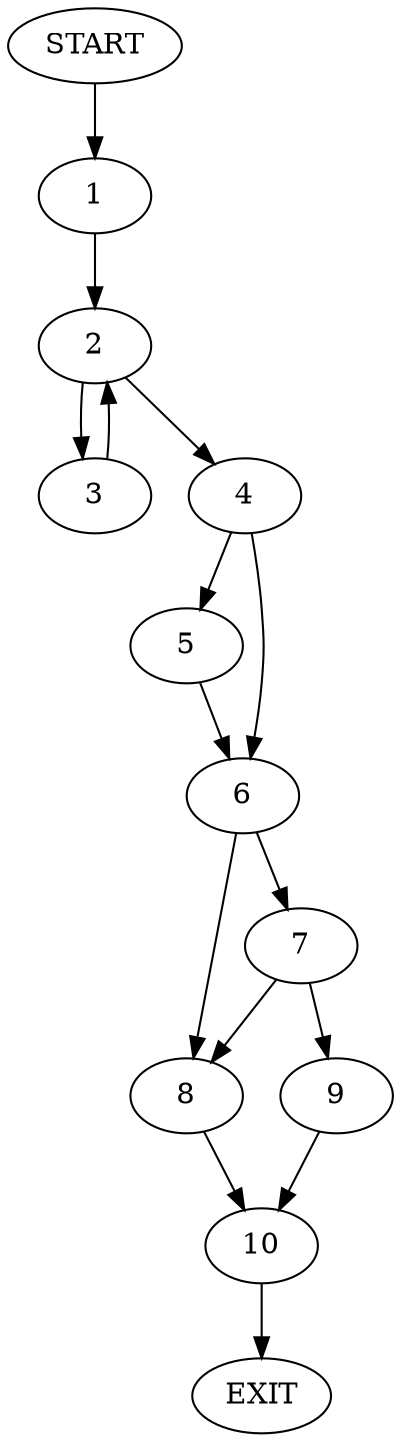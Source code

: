 digraph {
0 [label="START"];
1;
2;
3;
4;
5;
6;
7;
8;
9;
10;
11 [label="EXIT"];
0 -> 1;
1 -> 2;
2 -> 3;
2 -> 4;
3 -> 2;
4 -> 5;
4 -> 6;
5 -> 6;
6 -> 7;
6 -> 8;
7 -> 8;
7 -> 9;
8 -> 10;
9 -> 10;
10 -> 11;
}